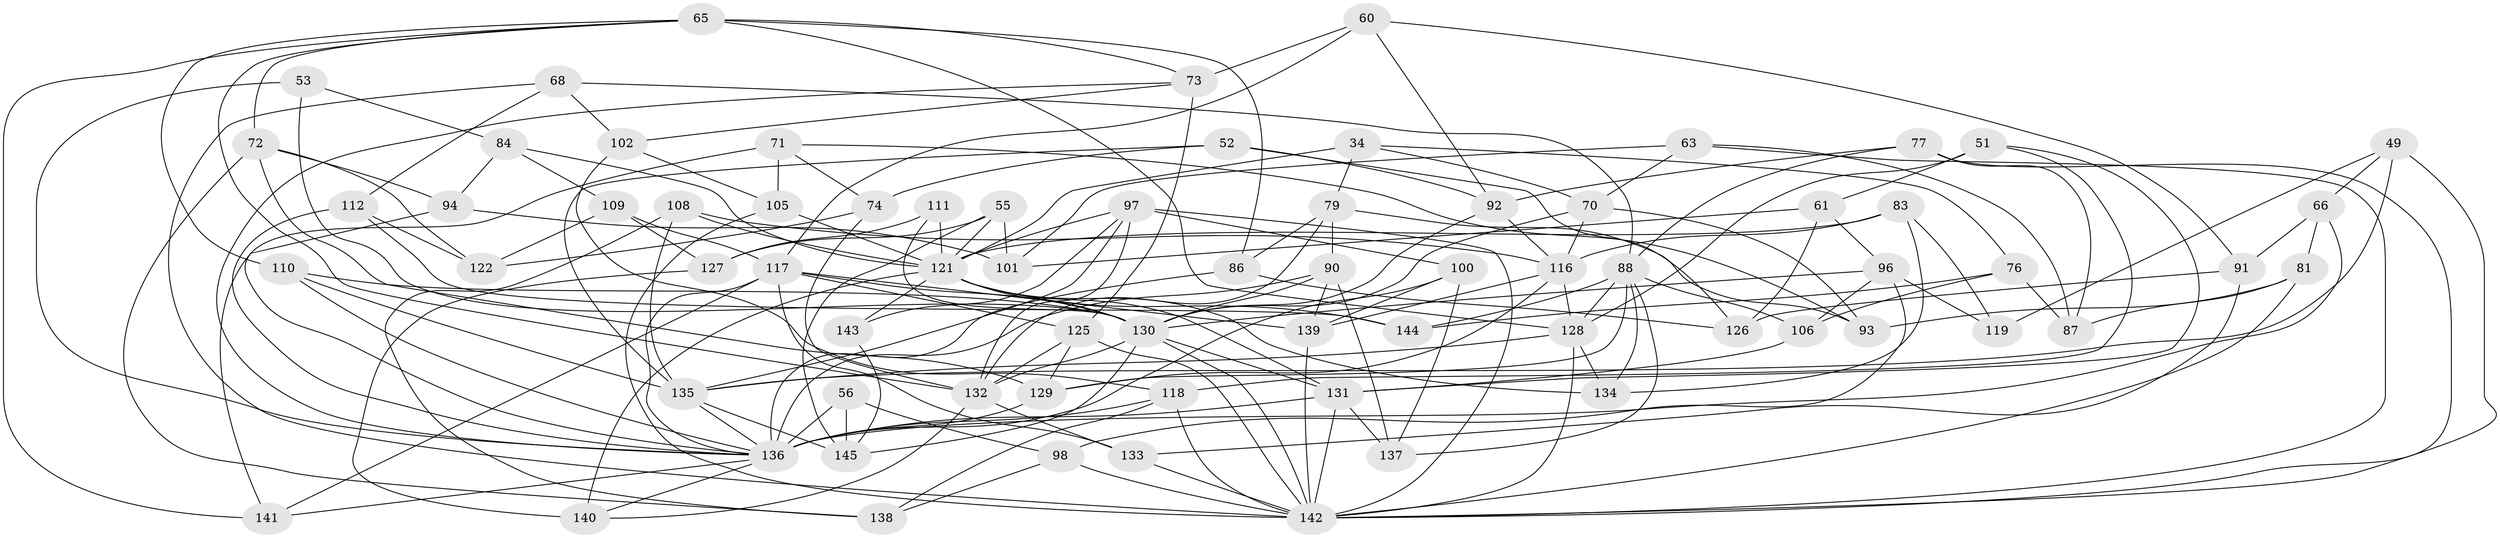 // original degree distribution, {4: 1.0}
// Generated by graph-tools (version 1.1) at 2025/58/03/09/25 04:58:47]
// undirected, 72 vertices, 184 edges
graph export_dot {
graph [start="1"]
  node [color=gray90,style=filled];
  34 [super="+10"];
  49;
  51;
  52;
  53;
  55;
  56 [super="+3"];
  60;
  61;
  63;
  65 [super="+64"];
  66;
  68;
  70 [super="+44"];
  71;
  72 [super="+17"];
  73 [super="+29"];
  74;
  76;
  77;
  79 [super="+28"];
  81;
  83;
  84;
  86;
  87;
  88 [super="+42+47"];
  90 [super="+5"];
  91;
  92 [super="+33"];
  93;
  94;
  96 [super="+45"];
  97 [super="+12+85+50"];
  98;
  100;
  101;
  102;
  105;
  106;
  108;
  109;
  110;
  111;
  112;
  116 [super="+40"];
  117 [super="+23+26+82"];
  118 [super="+103"];
  119;
  121 [super="+18+21+113+95"];
  122;
  125 [super="+124"];
  126;
  127;
  128 [super="+2+14+6"];
  129 [super="+37"];
  130 [super="+24+62+107"];
  131 [super="+46+115"];
  132 [super="+13+35"];
  133;
  134 [super="+57"];
  135 [super="+69"];
  136 [super="+4+32+43+67+120"];
  137;
  138;
  139 [super="+114"];
  140;
  141;
  142 [super="+36+123+80+89+75"];
  143 [super="+48"];
  144;
  145 [super="+99+58"];
  34 -- 76;
  34 -- 70 [weight=2];
  34 -- 79;
  34 -- 121 [weight=2];
  49 -- 119;
  49 -- 66;
  49 -- 135;
  49 -- 142;
  51 -- 61;
  51 -- 128;
  51 -- 131;
  51 -- 118;
  52 -- 135;
  52 -- 126;
  52 -- 74;
  52 -- 92;
  53 -- 84;
  53 -- 130 [weight=2];
  53 -- 136;
  55 -- 101;
  55 -- 127;
  55 -- 145;
  55 -- 121;
  56 -- 136 [weight=3];
  56 -- 145 [weight=2];
  56 -- 98;
  60 -- 91;
  60 -- 117;
  60 -- 73;
  60 -- 92;
  61 -- 126;
  61 -- 101;
  61 -- 96;
  63 -- 101;
  63 -- 87;
  63 -- 70;
  63 -- 142;
  65 -- 128 [weight=2];
  65 -- 141;
  65 -- 132;
  65 -- 86;
  65 -- 72;
  65 -- 73;
  65 -- 110;
  66 -- 91;
  66 -- 81;
  66 -- 136;
  68 -- 88;
  68 -- 112;
  68 -- 102;
  68 -- 142;
  70 -- 116;
  70 -- 93;
  70 -- 130;
  71 -- 93;
  71 -- 105;
  71 -- 74;
  71 -- 141;
  72 -- 129 [weight=2];
  72 -- 122;
  72 -- 138;
  72 -- 94;
  73 -- 102;
  73 -- 136;
  73 -- 125 [weight=2];
  74 -- 122;
  74 -- 132;
  76 -- 106;
  76 -- 144;
  76 -- 87;
  77 -- 87;
  77 -- 92;
  77 -- 88;
  77 -- 142;
  79 -- 93;
  79 -- 90 [weight=2];
  79 -- 86;
  79 -- 132;
  81 -- 87;
  81 -- 142;
  81 -- 93;
  83 -- 134;
  83 -- 119;
  83 -- 121;
  83 -- 116;
  84 -- 109;
  84 -- 94;
  84 -- 121;
  86 -- 126;
  86 -- 136;
  88 -- 129;
  88 -- 144;
  88 -- 128;
  88 -- 137;
  88 -- 106;
  88 -- 134;
  90 -- 137;
  90 -- 139;
  90 -- 130;
  90 -- 136;
  91 -- 133;
  91 -- 126;
  92 -- 130 [weight=2];
  92 -- 116;
  94 -- 101;
  94 -- 136;
  96 -- 98;
  96 -- 119 [weight=2];
  96 -- 106;
  96 -- 130;
  97 -- 100;
  97 -- 142 [weight=2];
  97 -- 143 [weight=2];
  97 -- 135 [weight=2];
  97 -- 132;
  97 -- 121 [weight=2];
  98 -- 138;
  98 -- 142;
  100 -- 139;
  100 -- 137;
  100 -- 136;
  102 -- 105;
  102 -- 118;
  105 -- 121;
  105 -- 142;
  106 -- 131;
  108 -- 138;
  108 -- 135;
  108 -- 121;
  108 -- 116;
  109 -- 127;
  109 -- 122;
  109 -- 117;
  110 -- 136;
  110 -- 135;
  110 -- 130;
  111 -- 127;
  111 -- 121 [weight=2];
  111 -- 130;
  112 -- 144;
  112 -- 122;
  112 -- 136;
  116 -- 129;
  116 -- 139 [weight=2];
  116 -- 128;
  117 -- 133;
  117 -- 130 [weight=3];
  117 -- 141;
  117 -- 125;
  117 -- 139;
  117 -- 136;
  118 -- 138;
  118 -- 136 [weight=2];
  118 -- 142;
  121 -- 140;
  121 -- 134 [weight=2];
  121 -- 131 [weight=4];
  121 -- 144;
  121 -- 143 [weight=2];
  121 -- 130 [weight=3];
  125 -- 132;
  125 -- 129;
  125 -- 142;
  127 -- 140;
  128 -- 134 [weight=2];
  128 -- 135;
  128 -- 142 [weight=2];
  129 -- 136;
  130 -- 131;
  130 -- 145;
  130 -- 132;
  130 -- 142 [weight=2];
  131 -- 137;
  131 -- 136;
  131 -- 142;
  132 -- 140;
  132 -- 133;
  133 -- 142;
  135 -- 145 [weight=2];
  135 -- 136;
  136 -- 140;
  136 -- 141;
  139 -- 142;
  143 -- 145 [weight=2];
}
